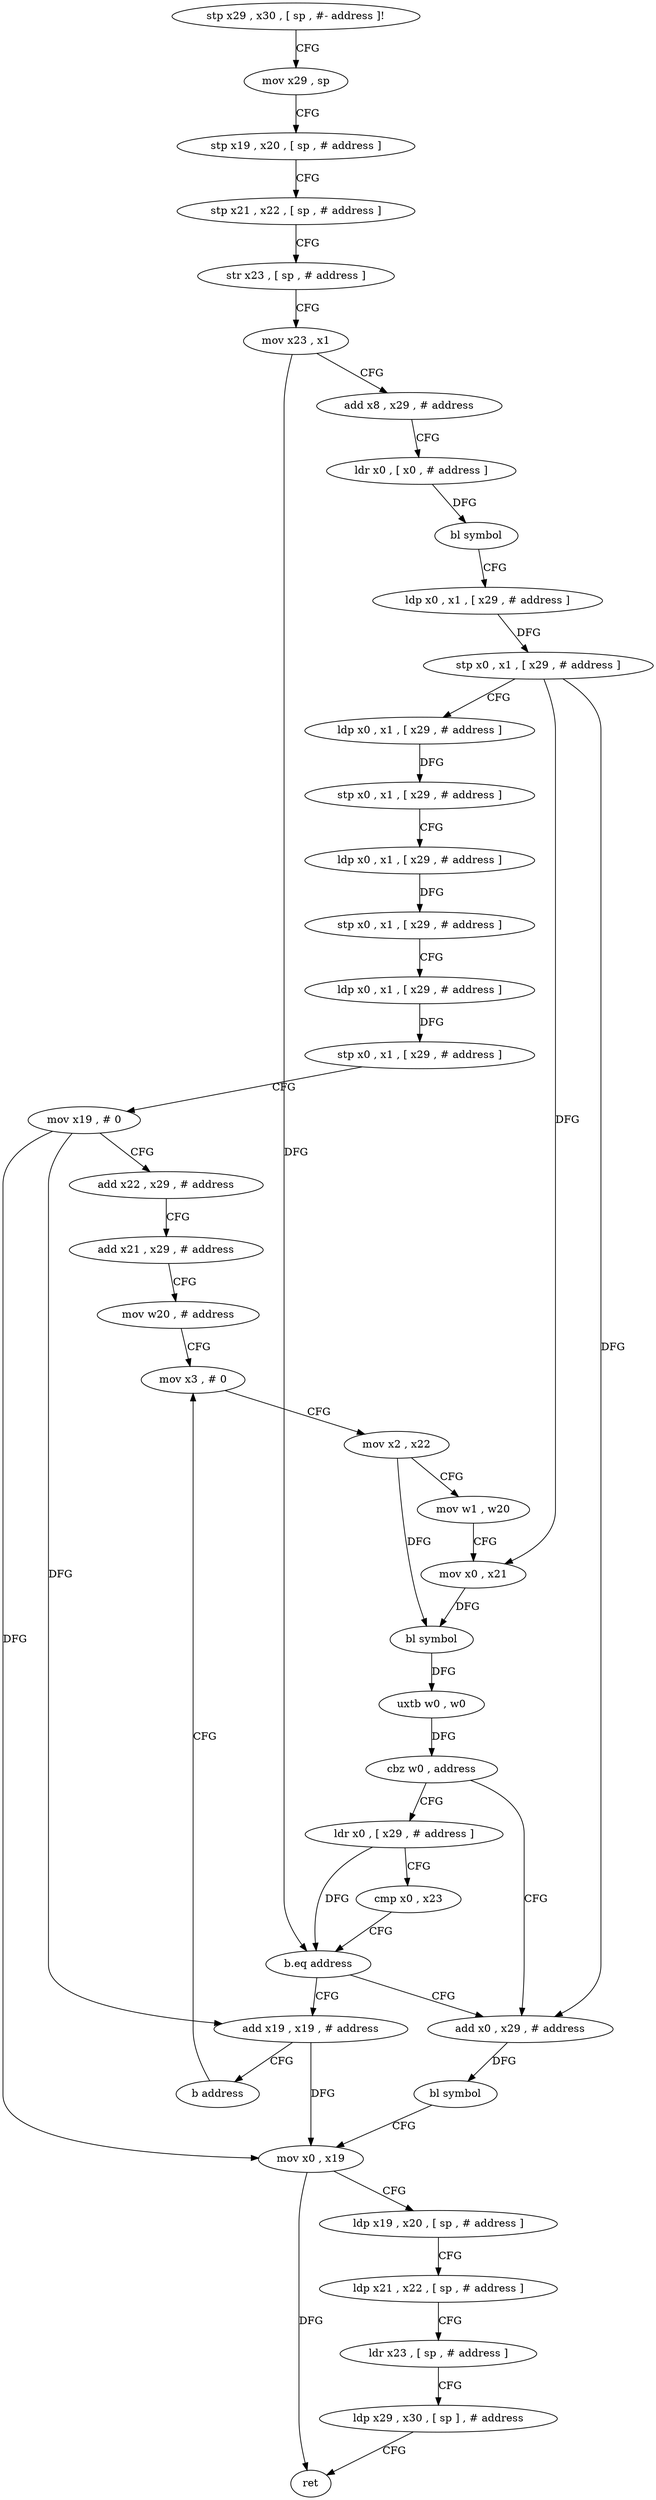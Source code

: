 digraph "func" {
"85896" [label = "stp x29 , x30 , [ sp , #- address ]!" ]
"85900" [label = "mov x29 , sp" ]
"85904" [label = "stp x19 , x20 , [ sp , # address ]" ]
"85908" [label = "stp x21 , x22 , [ sp , # address ]" ]
"85912" [label = "str x23 , [ sp , # address ]" ]
"85916" [label = "mov x23 , x1" ]
"85920" [label = "add x8 , x29 , # address" ]
"85924" [label = "ldr x0 , [ x0 , # address ]" ]
"85928" [label = "bl symbol" ]
"85932" [label = "ldp x0 , x1 , [ x29 , # address ]" ]
"85936" [label = "stp x0 , x1 , [ x29 , # address ]" ]
"85940" [label = "ldp x0 , x1 , [ x29 , # address ]" ]
"85944" [label = "stp x0 , x1 , [ x29 , # address ]" ]
"85948" [label = "ldp x0 , x1 , [ x29 , # address ]" ]
"85952" [label = "stp x0 , x1 , [ x29 , # address ]" ]
"85956" [label = "ldp x0 , x1 , [ x29 , # address ]" ]
"85960" [label = "stp x0 , x1 , [ x29 , # address ]" ]
"85964" [label = "mov x19 , # 0" ]
"85968" [label = "add x22 , x29 , # address" ]
"85972" [label = "add x21 , x29 , # address" ]
"85976" [label = "mov w20 , # address" ]
"85980" [label = "mov x3 , # 0" ]
"86028" [label = "add x0 , x29 , # address" ]
"86032" [label = "bl symbol" ]
"86036" [label = "mov x0 , x19" ]
"86040" [label = "ldp x19 , x20 , [ sp , # address ]" ]
"86044" [label = "ldp x21 , x22 , [ sp , # address ]" ]
"86048" [label = "ldr x23 , [ sp , # address ]" ]
"86052" [label = "ldp x29 , x30 , [ sp ] , # address" ]
"86056" [label = "ret" ]
"86008" [label = "ldr x0 , [ x29 , # address ]" ]
"86012" [label = "cmp x0 , x23" ]
"86016" [label = "b.eq address" ]
"86020" [label = "add x19 , x19 , # address" ]
"86024" [label = "b address" ]
"85984" [label = "mov x2 , x22" ]
"85988" [label = "mov w1 , w20" ]
"85992" [label = "mov x0 , x21" ]
"85996" [label = "bl symbol" ]
"86000" [label = "uxtb w0 , w0" ]
"86004" [label = "cbz w0 , address" ]
"85896" -> "85900" [ label = "CFG" ]
"85900" -> "85904" [ label = "CFG" ]
"85904" -> "85908" [ label = "CFG" ]
"85908" -> "85912" [ label = "CFG" ]
"85912" -> "85916" [ label = "CFG" ]
"85916" -> "85920" [ label = "CFG" ]
"85916" -> "86016" [ label = "DFG" ]
"85920" -> "85924" [ label = "CFG" ]
"85924" -> "85928" [ label = "DFG" ]
"85928" -> "85932" [ label = "CFG" ]
"85932" -> "85936" [ label = "DFG" ]
"85936" -> "85940" [ label = "CFG" ]
"85936" -> "85992" [ label = "DFG" ]
"85936" -> "86028" [ label = "DFG" ]
"85940" -> "85944" [ label = "DFG" ]
"85944" -> "85948" [ label = "CFG" ]
"85948" -> "85952" [ label = "DFG" ]
"85952" -> "85956" [ label = "CFG" ]
"85956" -> "85960" [ label = "DFG" ]
"85960" -> "85964" [ label = "CFG" ]
"85964" -> "85968" [ label = "CFG" ]
"85964" -> "86036" [ label = "DFG" ]
"85964" -> "86020" [ label = "DFG" ]
"85968" -> "85972" [ label = "CFG" ]
"85972" -> "85976" [ label = "CFG" ]
"85976" -> "85980" [ label = "CFG" ]
"85980" -> "85984" [ label = "CFG" ]
"86028" -> "86032" [ label = "DFG" ]
"86032" -> "86036" [ label = "CFG" ]
"86036" -> "86040" [ label = "CFG" ]
"86036" -> "86056" [ label = "DFG" ]
"86040" -> "86044" [ label = "CFG" ]
"86044" -> "86048" [ label = "CFG" ]
"86048" -> "86052" [ label = "CFG" ]
"86052" -> "86056" [ label = "CFG" ]
"86008" -> "86012" [ label = "CFG" ]
"86008" -> "86016" [ label = "DFG" ]
"86012" -> "86016" [ label = "CFG" ]
"86016" -> "86028" [ label = "CFG" ]
"86016" -> "86020" [ label = "CFG" ]
"86020" -> "86024" [ label = "CFG" ]
"86020" -> "86036" [ label = "DFG" ]
"86024" -> "85980" [ label = "CFG" ]
"85984" -> "85988" [ label = "CFG" ]
"85984" -> "85996" [ label = "DFG" ]
"85988" -> "85992" [ label = "CFG" ]
"85992" -> "85996" [ label = "DFG" ]
"85996" -> "86000" [ label = "DFG" ]
"86000" -> "86004" [ label = "DFG" ]
"86004" -> "86028" [ label = "CFG" ]
"86004" -> "86008" [ label = "CFG" ]
}
